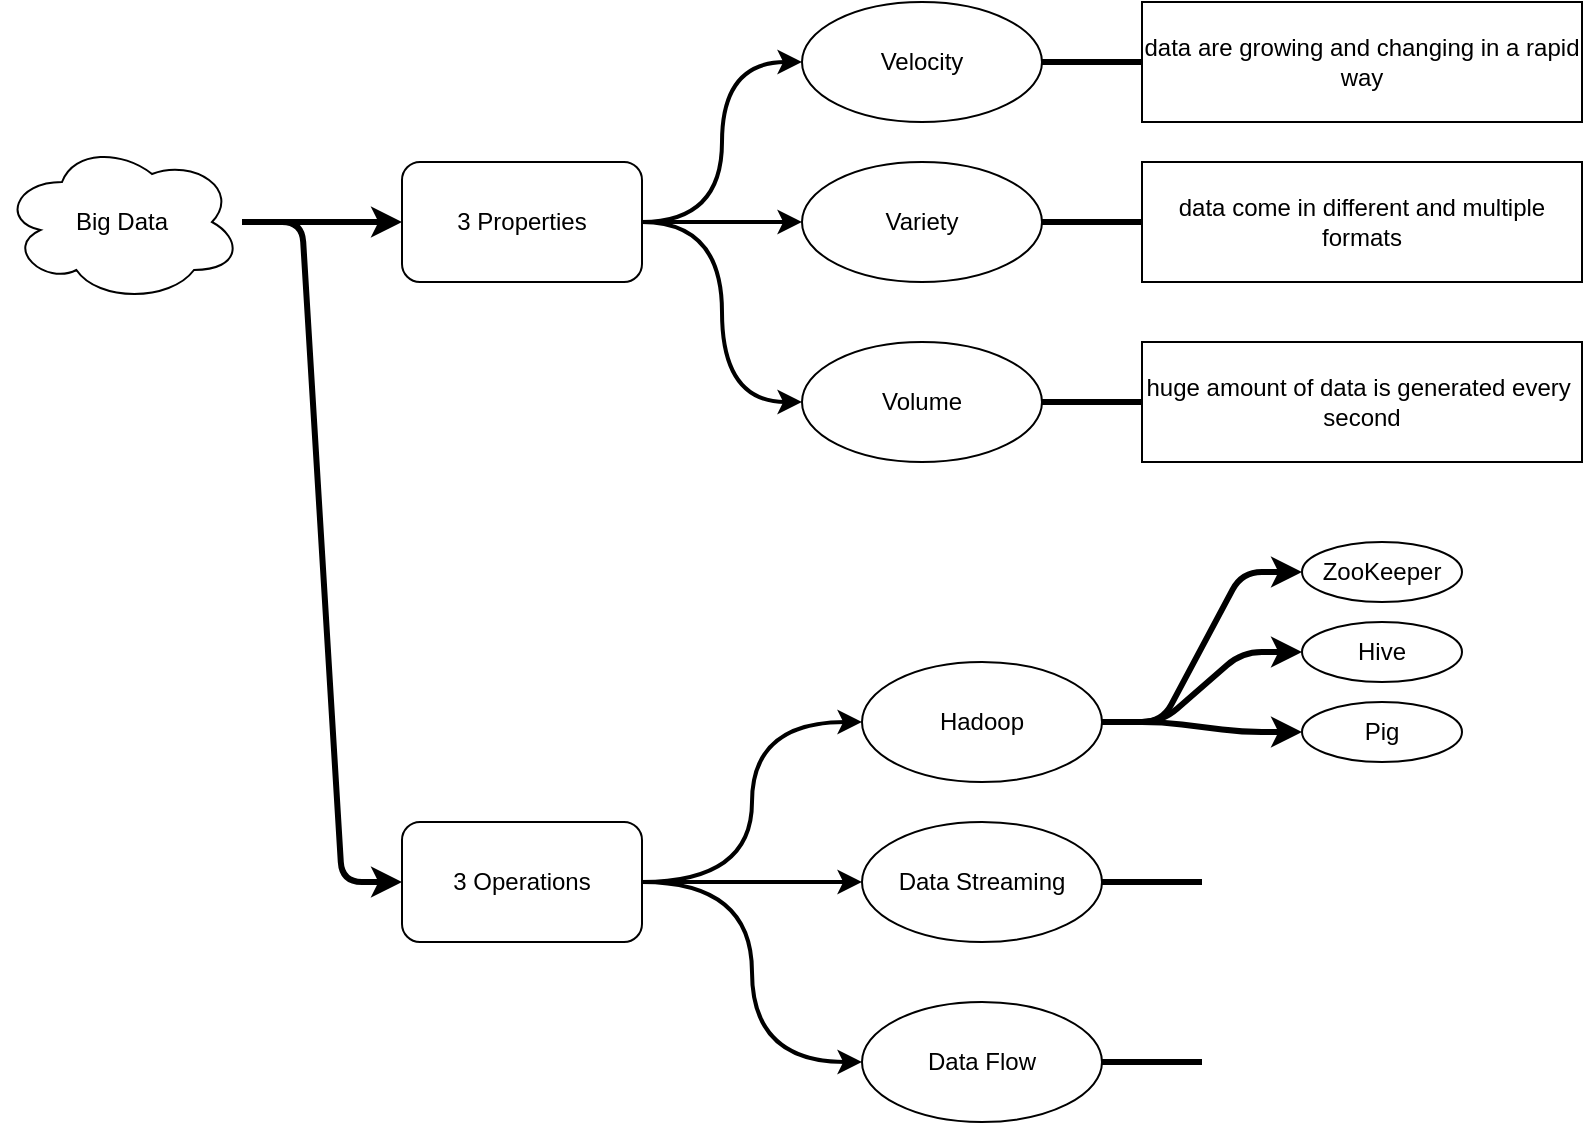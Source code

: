 <mxfile version="17.4.1" type="github">
  <diagram id="5Rl2E7YkQ2Qzgk_aF65r" name="BigData">
    <mxGraphModel dx="2272" dy="701" grid="1" gridSize="10" guides="1" tooltips="1" connect="1" arrows="1" fold="1" page="1" pageScale="1" pageWidth="850" pageHeight="1100" math="0" shadow="0">
      <root>
        <mxCell id="0" />
        <mxCell id="1" parent="0" />
        <mxCell id="8WD0OpO59DViS9RUcPrg-6" value="" style="edgeStyle=orthogonalEdgeStyle;rounded=0;orthogonalLoop=1;jettySize=auto;html=1;strokeWidth=3;" edge="1" parent="1" source="8WD0OpO59DViS9RUcPrg-1" target="8WD0OpO59DViS9RUcPrg-5">
          <mxGeometry relative="1" as="geometry" />
        </mxCell>
        <mxCell id="8WD0OpO59DViS9RUcPrg-45" style="edgeStyle=entityRelationEdgeStyle;rounded=1;orthogonalLoop=1;jettySize=auto;elbow=vertical;html=1;entryX=0;entryY=0.5;entryDx=0;entryDy=0;endArrow=classic;endFill=1;strokeWidth=3;" edge="1" parent="1" source="8WD0OpO59DViS9RUcPrg-1" target="8WD0OpO59DViS9RUcPrg-35">
          <mxGeometry relative="1" as="geometry" />
        </mxCell>
        <mxCell id="8WD0OpO59DViS9RUcPrg-1" value="&lt;div&gt;Big Data&lt;/div&gt;" style="ellipse;shape=cloud;whiteSpace=wrap;html=1;rounded=1;" vertex="1" parent="1">
          <mxGeometry x="-750" y="470" width="120" height="80" as="geometry" />
        </mxCell>
        <mxCell id="8WD0OpO59DViS9RUcPrg-8" value="" style="edgeStyle=orthogonalEdgeStyle;rounded=0;orthogonalLoop=1;jettySize=auto;html=1;curved=1;strokeWidth=2;" edge="1" parent="1" source="8WD0OpO59DViS9RUcPrg-5" target="8WD0OpO59DViS9RUcPrg-7">
          <mxGeometry relative="1" as="geometry" />
        </mxCell>
        <mxCell id="8WD0OpO59DViS9RUcPrg-16" style="edgeStyle=orthogonalEdgeStyle;rounded=0;orthogonalLoop=1;jettySize=auto;html=1;exitX=1;exitY=0.5;exitDx=0;exitDy=0;entryX=0;entryY=0.5;entryDx=0;entryDy=0;curved=1;strokeWidth=2;" edge="1" parent="1" source="8WD0OpO59DViS9RUcPrg-5" target="8WD0OpO59DViS9RUcPrg-15">
          <mxGeometry relative="1" as="geometry" />
        </mxCell>
        <mxCell id="8WD0OpO59DViS9RUcPrg-17" style="edgeStyle=orthogonalEdgeStyle;rounded=0;orthogonalLoop=1;jettySize=auto;html=1;entryX=0;entryY=0.5;entryDx=0;entryDy=0;curved=1;strokeWidth=2;" edge="1" parent="1" source="8WD0OpO59DViS9RUcPrg-5" target="8WD0OpO59DViS9RUcPrg-14">
          <mxGeometry relative="1" as="geometry" />
        </mxCell>
        <mxCell id="8WD0OpO59DViS9RUcPrg-5" value="3 Properties" style="rounded=1;whiteSpace=wrap;html=1;" vertex="1" parent="1">
          <mxGeometry x="-550" y="480" width="120" height="60" as="geometry" />
        </mxCell>
        <mxCell id="8WD0OpO59DViS9RUcPrg-28" style="edgeStyle=elbowEdgeStyle;rounded=1;orthogonalLoop=1;jettySize=auto;elbow=vertical;html=1;entryX=0;entryY=0.5;entryDx=0;entryDy=0;endArrow=none;endFill=0;strokeWidth=3;" edge="1" parent="1" source="8WD0OpO59DViS9RUcPrg-7" target="8WD0OpO59DViS9RUcPrg-26">
          <mxGeometry relative="1" as="geometry" />
        </mxCell>
        <mxCell id="8WD0OpO59DViS9RUcPrg-7" value="Variety" style="ellipse;whiteSpace=wrap;html=1;rounded=1;" vertex="1" parent="1">
          <mxGeometry x="-350" y="480" width="120" height="60" as="geometry" />
        </mxCell>
        <mxCell id="8WD0OpO59DViS9RUcPrg-29" style="edgeStyle=elbowEdgeStyle;rounded=1;orthogonalLoop=1;jettySize=auto;elbow=vertical;html=1;entryX=0;entryY=0.5;entryDx=0;entryDy=0;endArrow=none;endFill=0;strokeWidth=3;" edge="1" parent="1" source="8WD0OpO59DViS9RUcPrg-14" target="8WD0OpO59DViS9RUcPrg-27">
          <mxGeometry relative="1" as="geometry" />
        </mxCell>
        <mxCell id="8WD0OpO59DViS9RUcPrg-14" value="Volume" style="ellipse;whiteSpace=wrap;html=1;rounded=1;" vertex="1" parent="1">
          <mxGeometry x="-350" y="570" width="120" height="60" as="geometry" />
        </mxCell>
        <mxCell id="8WD0OpO59DViS9RUcPrg-24" value="" style="edgeStyle=elbowEdgeStyle;rounded=1;orthogonalLoop=1;jettySize=auto;elbow=vertical;html=1;endArrow=none;endFill=0;strokeWidth=3;" edge="1" parent="1" source="8WD0OpO59DViS9RUcPrg-15" target="8WD0OpO59DViS9RUcPrg-23">
          <mxGeometry relative="1" as="geometry" />
        </mxCell>
        <mxCell id="8WD0OpO59DViS9RUcPrg-15" value="Velocity" style="ellipse;whiteSpace=wrap;html=1;rounded=1;" vertex="1" parent="1">
          <mxGeometry x="-350" y="400" width="120" height="60" as="geometry" />
        </mxCell>
        <mxCell id="8WD0OpO59DViS9RUcPrg-23" value="data are growing and changing in a rapid way" style="rounded=0;whiteSpace=wrap;html=1;" vertex="1" parent="1">
          <mxGeometry x="-180" y="400" width="220" height="60" as="geometry" />
        </mxCell>
        <mxCell id="8WD0OpO59DViS9RUcPrg-26" value="data come in different and multiple formats" style="rounded=0;whiteSpace=wrap;html=1;" vertex="1" parent="1">
          <mxGeometry x="-180" y="480" width="220" height="60" as="geometry" />
        </mxCell>
        <mxCell id="8WD0OpO59DViS9RUcPrg-27" value="huge amount of data is generated every&amp;nbsp; second" style="rounded=0;whiteSpace=wrap;html=1;" vertex="1" parent="1">
          <mxGeometry x="-180" y="570" width="220" height="60" as="geometry" />
        </mxCell>
        <mxCell id="8WD0OpO59DViS9RUcPrg-32" value="" style="edgeStyle=orthogonalEdgeStyle;rounded=0;orthogonalLoop=1;jettySize=auto;html=1;curved=1;strokeWidth=2;" edge="1" parent="1" source="8WD0OpO59DViS9RUcPrg-35" target="8WD0OpO59DViS9RUcPrg-37">
          <mxGeometry relative="1" as="geometry" />
        </mxCell>
        <mxCell id="8WD0OpO59DViS9RUcPrg-33" style="edgeStyle=orthogonalEdgeStyle;rounded=0;orthogonalLoop=1;jettySize=auto;html=1;exitX=1;exitY=0.5;exitDx=0;exitDy=0;entryX=0;entryY=0.5;entryDx=0;entryDy=0;curved=1;strokeWidth=2;" edge="1" parent="1" source="8WD0OpO59DViS9RUcPrg-35" target="8WD0OpO59DViS9RUcPrg-41">
          <mxGeometry relative="1" as="geometry" />
        </mxCell>
        <mxCell id="8WD0OpO59DViS9RUcPrg-34" style="edgeStyle=orthogonalEdgeStyle;rounded=0;orthogonalLoop=1;jettySize=auto;html=1;entryX=0;entryY=0.5;entryDx=0;entryDy=0;curved=1;strokeWidth=2;" edge="1" parent="1" source="8WD0OpO59DViS9RUcPrg-35" target="8WD0OpO59DViS9RUcPrg-39">
          <mxGeometry relative="1" as="geometry" />
        </mxCell>
        <mxCell id="8WD0OpO59DViS9RUcPrg-35" value="3 Operations" style="rounded=1;whiteSpace=wrap;html=1;" vertex="1" parent="1">
          <mxGeometry x="-550" y="810" width="120" height="60" as="geometry" />
        </mxCell>
        <mxCell id="8WD0OpO59DViS9RUcPrg-36" style="edgeStyle=elbowEdgeStyle;rounded=1;orthogonalLoop=1;jettySize=auto;elbow=vertical;html=1;entryX=0;entryY=0.5;entryDx=0;entryDy=0;endArrow=none;endFill=0;strokeWidth=3;" edge="1" parent="1" source="8WD0OpO59DViS9RUcPrg-37">
          <mxGeometry relative="1" as="geometry">
            <mxPoint x="-150" y="840" as="targetPoint" />
          </mxGeometry>
        </mxCell>
        <mxCell id="8WD0OpO59DViS9RUcPrg-37" value="Data Streaming" style="ellipse;whiteSpace=wrap;html=1;rounded=1;" vertex="1" parent="1">
          <mxGeometry x="-320" y="810" width="120" height="60" as="geometry" />
        </mxCell>
        <mxCell id="8WD0OpO59DViS9RUcPrg-38" style="edgeStyle=elbowEdgeStyle;rounded=1;orthogonalLoop=1;jettySize=auto;elbow=vertical;html=1;entryX=0;entryY=0.5;entryDx=0;entryDy=0;endArrow=none;endFill=0;strokeWidth=3;" edge="1" parent="1" source="8WD0OpO59DViS9RUcPrg-39">
          <mxGeometry relative="1" as="geometry">
            <mxPoint x="-150" y="930" as="targetPoint" />
          </mxGeometry>
        </mxCell>
        <mxCell id="8WD0OpO59DViS9RUcPrg-39" value="Data Flow" style="ellipse;whiteSpace=wrap;html=1;rounded=1;" vertex="1" parent="1">
          <mxGeometry x="-320" y="900" width="120" height="60" as="geometry" />
        </mxCell>
        <mxCell id="8WD0OpO59DViS9RUcPrg-48" value="" style="edgeStyle=entityRelationEdgeStyle;rounded=1;orthogonalLoop=1;jettySize=auto;html=1;endArrow=classic;endFill=1;strokeWidth=3;elbow=vertical;" edge="1" parent="1" source="8WD0OpO59DViS9RUcPrg-41" target="8WD0OpO59DViS9RUcPrg-47">
          <mxGeometry relative="1" as="geometry" />
        </mxCell>
        <mxCell id="8WD0OpO59DViS9RUcPrg-50" value="" style="edgeStyle=entityRelationEdgeStyle;rounded=1;orthogonalLoop=1;jettySize=auto;html=1;endArrow=classic;endFill=1;strokeWidth=3;elbow=vertical;" edge="1" parent="1" source="8WD0OpO59DViS9RUcPrg-41" target="8WD0OpO59DViS9RUcPrg-49">
          <mxGeometry relative="1" as="geometry" />
        </mxCell>
        <mxCell id="8WD0OpO59DViS9RUcPrg-52" style="edgeStyle=entityRelationEdgeStyle;rounded=1;orthogonalLoop=1;jettySize=auto;html=1;entryX=0;entryY=0.5;entryDx=0;entryDy=0;endArrow=classic;endFill=1;strokeWidth=3;elbow=vertical;" edge="1" parent="1" source="8WD0OpO59DViS9RUcPrg-41" target="8WD0OpO59DViS9RUcPrg-51">
          <mxGeometry relative="1" as="geometry" />
        </mxCell>
        <mxCell id="8WD0OpO59DViS9RUcPrg-41" value="Hadoop" style="ellipse;whiteSpace=wrap;html=1;rounded=1;" vertex="1" parent="1">
          <mxGeometry x="-320" y="730" width="120" height="60" as="geometry" />
        </mxCell>
        <mxCell id="8WD0OpO59DViS9RUcPrg-47" value="ZooKeeper" style="ellipse;whiteSpace=wrap;html=1;rounded=1;" vertex="1" parent="1">
          <mxGeometry x="-100" y="670" width="80" height="30" as="geometry" />
        </mxCell>
        <mxCell id="8WD0OpO59DViS9RUcPrg-49" value="Hive" style="ellipse;whiteSpace=wrap;html=1;rounded=1;" vertex="1" parent="1">
          <mxGeometry x="-100" y="710" width="80" height="30" as="geometry" />
        </mxCell>
        <mxCell id="8WD0OpO59DViS9RUcPrg-51" value="Pig" style="ellipse;whiteSpace=wrap;html=1;rounded=1;" vertex="1" parent="1">
          <mxGeometry x="-100" y="750" width="80" height="30" as="geometry" />
        </mxCell>
      </root>
    </mxGraphModel>
  </diagram>
</mxfile>
